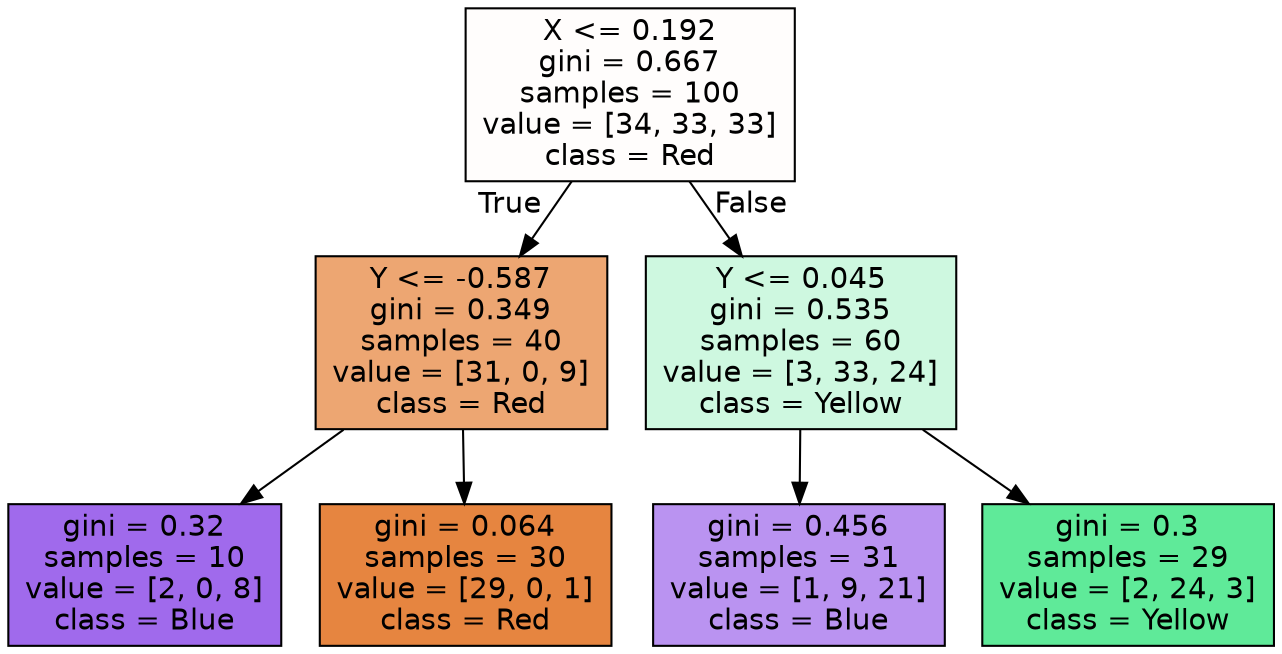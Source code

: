 digraph Tree {
node [shape=box, style="filled", color="black", fontname="helvetica"] ;
edge [fontname="helvetica"] ;
0 [label="X <= 0.192\ngini = 0.667\nsamples = 100\nvalue = [34, 33, 33]\nclass = Red", fillcolor="#fffdfc"] ;
1 [label="Y <= -0.587\ngini = 0.349\nsamples = 40\nvalue = [31, 0, 9]\nclass = Red", fillcolor="#eda672"] ;
0 -> 1 [labeldistance=2.5, labelangle=45, headlabel="True"] ;
2 [label="gini = 0.32\nsamples = 10\nvalue = [2, 0, 8]\nclass = Blue", fillcolor="#a06aec"] ;
1 -> 2 ;
3 [label="gini = 0.064\nsamples = 30\nvalue = [29, 0, 1]\nclass = Red", fillcolor="#e68540"] ;
1 -> 3 ;
4 [label="Y <= 0.045\ngini = 0.535\nsamples = 60\nvalue = [3, 33, 24]\nclass = Yellow", fillcolor="#cef8e0"] ;
0 -> 4 [labeldistance=2.5, labelangle=-45, headlabel="False"] ;
5 [label="gini = 0.456\nsamples = 31\nvalue = [1, 9, 21]\nclass = Blue", fillcolor="#ba93f1"] ;
4 -> 5 ;
6 [label="gini = 0.3\nsamples = 29\nvalue = [2, 24, 3]\nclass = Yellow", fillcolor="#5fea99"] ;
4 -> 6 ;
}